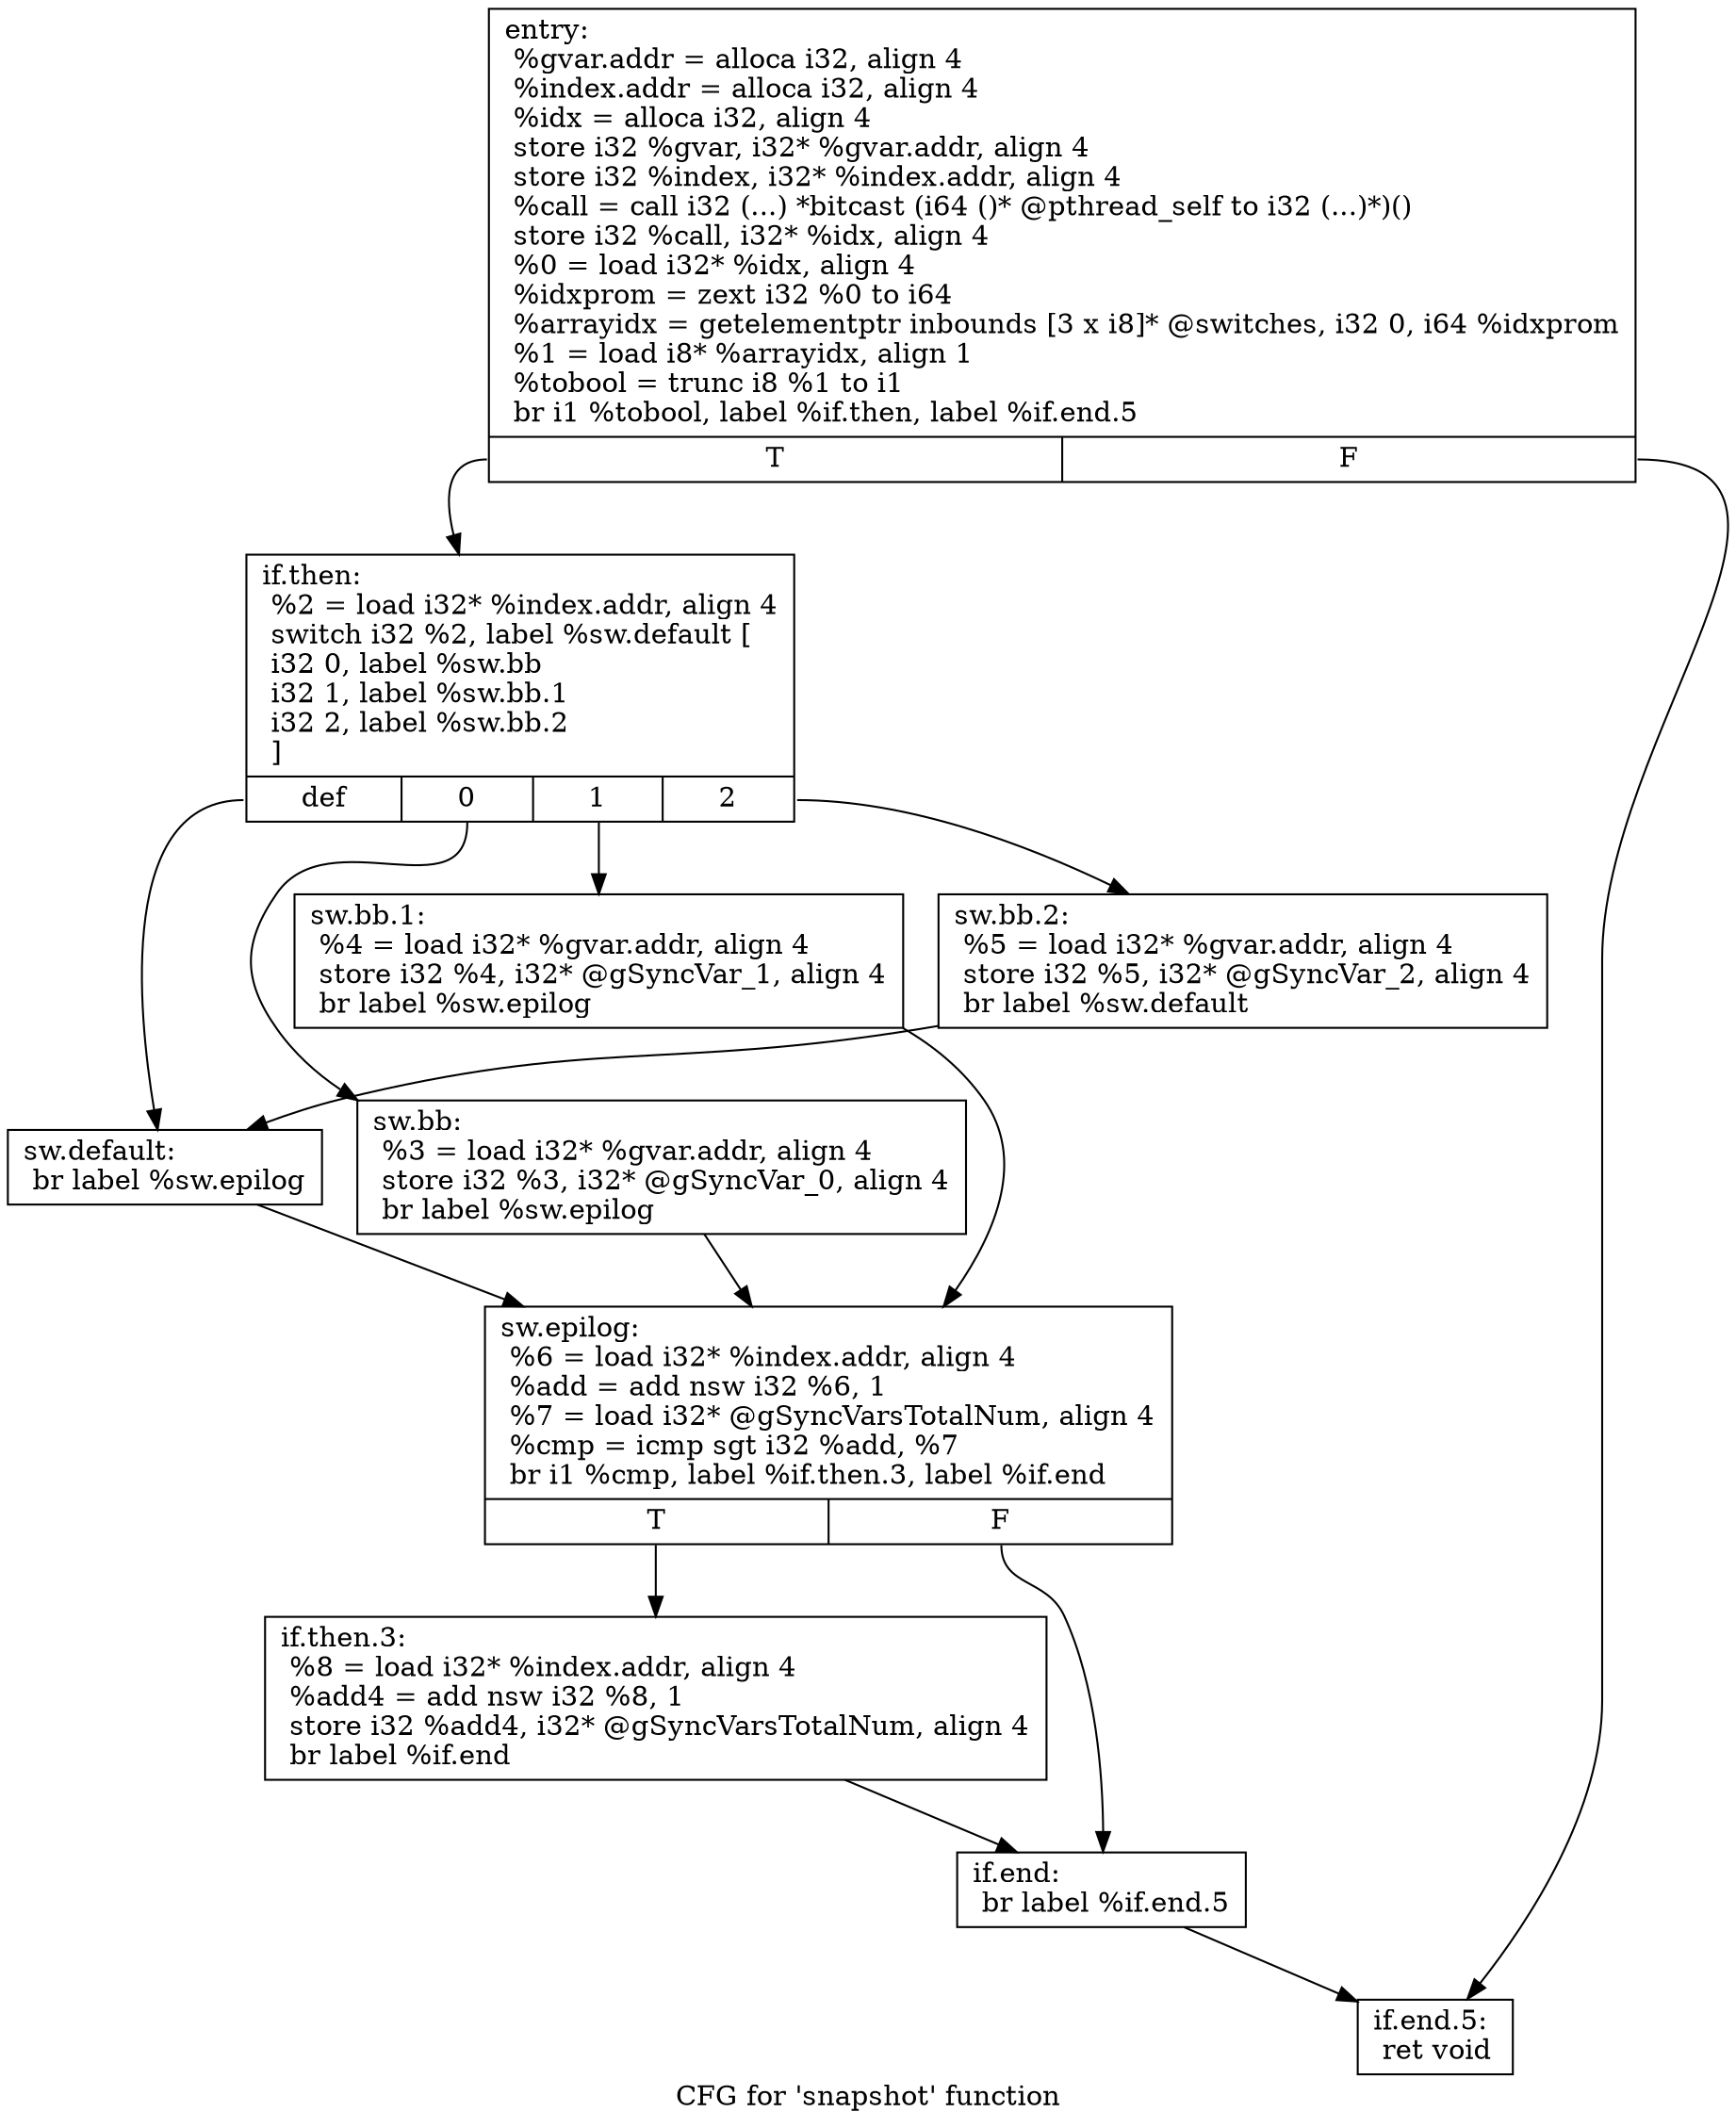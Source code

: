 digraph "CFG for 'snapshot' function" {
	label="CFG for 'snapshot' function";

	Node0x43eb3c0 [shape=record,label="{entry:\l  %gvar.addr = alloca i32, align 4\l  %index.addr = alloca i32, align 4\l  %idx = alloca i32, align 4\l  store i32 %gvar, i32* %gvar.addr, align 4\l  store i32 %index, i32* %index.addr, align 4\l  %call = call i32 (...) *bitcast (i64 ()* @pthread_self to i32 (...)*)()\l  store i32 %call, i32* %idx, align 4\l  %0 = load i32* %idx, align 4\l  %idxprom = zext i32 %0 to i64\l  %arrayidx = getelementptr inbounds [3 x i8]* @switches, i32 0, i64 %idxprom\l  %1 = load i8* %arrayidx, align 1\l  %tobool = trunc i8 %1 to i1\l  br i1 %tobool, label %if.then, label %if.end.5\l|{<s0>T|<s1>F}}"];
	Node0x43eb3c0:s0 -> Node0x43eb410;
	Node0x43eb3c0:s1 -> Node0x43eb690;
	Node0x43eb410 [shape=record,label="{if.then:                                          \l  %2 = load i32* %index.addr, align 4\l  switch i32 %2, label %sw.default [\l    i32 0, label %sw.bb\l    i32 1, label %sw.bb.1\l    i32 2, label %sw.bb.2\l  ]\l|{<s0>def|<s1>0|<s2>1|<s3>2}}"];
	Node0x43eb410:s0 -> Node0x43eb550;
	Node0x43eb410:s1 -> Node0x43eb460;
	Node0x43eb410:s2 -> Node0x43eb4b0;
	Node0x43eb410:s3 -> Node0x43eb500;
	Node0x43eb460 [shape=record,label="{sw.bb:                                            \l  %3 = load i32* %gvar.addr, align 4\l  store i32 %3, i32* @gSyncVar_0, align 4\l  br label %sw.epilog\l}"];
	Node0x43eb460 -> Node0x43eb5a0;
	Node0x43eb4b0 [shape=record,label="{sw.bb.1:                                          \l  %4 = load i32* %gvar.addr, align 4\l  store i32 %4, i32* @gSyncVar_1, align 4\l  br label %sw.epilog\l}"];
	Node0x43eb4b0 -> Node0x43eb5a0;
	Node0x43eb500 [shape=record,label="{sw.bb.2:                                          \l  %5 = load i32* %gvar.addr, align 4\l  store i32 %5, i32* @gSyncVar_2, align 4\l  br label %sw.default\l}"];
	Node0x43eb500 -> Node0x43eb550;
	Node0x43eb550 [shape=record,label="{sw.default:                                       \l  br label %sw.epilog\l}"];
	Node0x43eb550 -> Node0x43eb5a0;
	Node0x43eb5a0 [shape=record,label="{sw.epilog:                                        \l  %6 = load i32* %index.addr, align 4\l  %add = add nsw i32 %6, 1\l  %7 = load i32* @gSyncVarsTotalNum, align 4\l  %cmp = icmp sgt i32 %add, %7\l  br i1 %cmp, label %if.then.3, label %if.end\l|{<s0>T|<s1>F}}"];
	Node0x43eb5a0:s0 -> Node0x43eb5f0;
	Node0x43eb5a0:s1 -> Node0x43eb640;
	Node0x43eb5f0 [shape=record,label="{if.then.3:                                        \l  %8 = load i32* %index.addr, align 4\l  %add4 = add nsw i32 %8, 1\l  store i32 %add4, i32* @gSyncVarsTotalNum, align 4\l  br label %if.end\l}"];
	Node0x43eb5f0 -> Node0x43eb640;
	Node0x43eb640 [shape=record,label="{if.end:                                           \l  br label %if.end.5\l}"];
	Node0x43eb640 -> Node0x43eb690;
	Node0x43eb690 [shape=record,label="{if.end.5:                                         \l  ret void\l}"];
}
